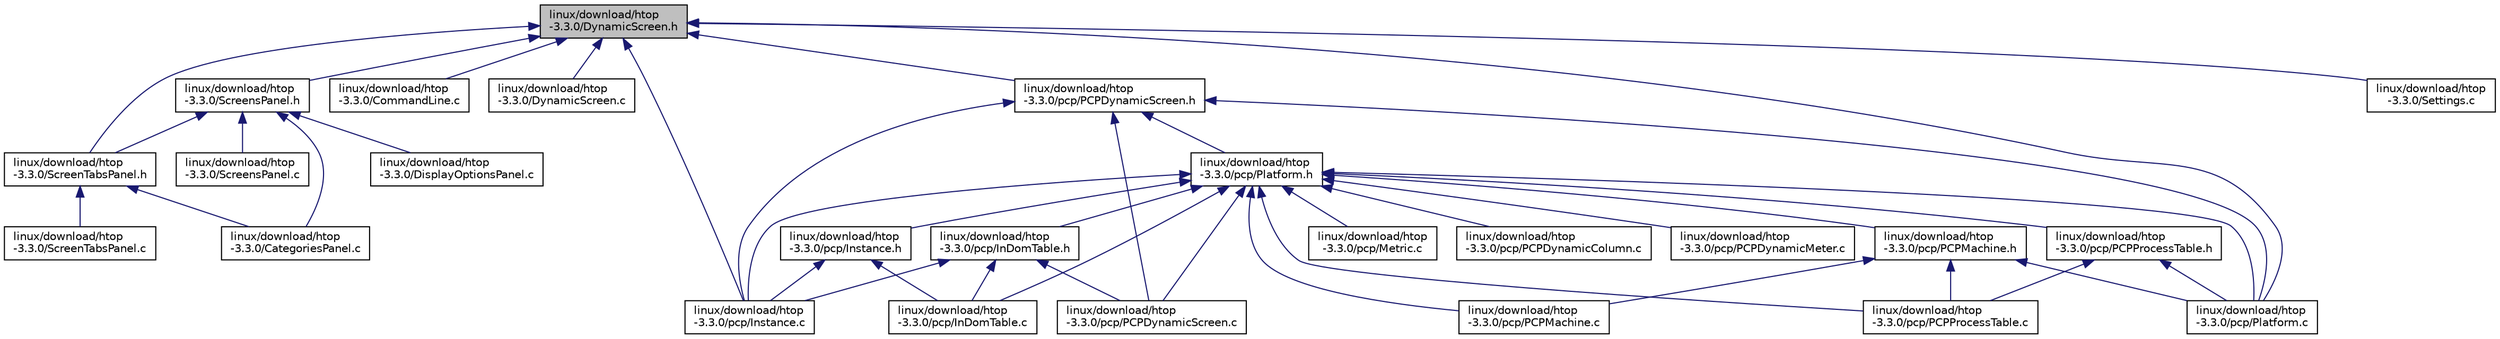 digraph "linux/download/htop-3.3.0/DynamicScreen.h"
{
  edge [fontname="Helvetica",fontsize="10",labelfontname="Helvetica",labelfontsize="10"];
  node [fontname="Helvetica",fontsize="10",shape=record];
  Node30 [label="linux/download/htop\l-3.3.0/DynamicScreen.h",height=0.2,width=0.4,color="black", fillcolor="grey75", style="filled", fontcolor="black"];
  Node30 -> Node31 [dir="back",color="midnightblue",fontsize="10",style="solid"];
  Node31 [label="linux/download/htop\l-3.3.0/ScreensPanel.h",height=0.2,width=0.4,color="black", fillcolor="white", style="filled",URL="$ScreensPanel_8h.html"];
  Node31 -> Node32 [dir="back",color="midnightblue",fontsize="10",style="solid"];
  Node32 [label="linux/download/htop\l-3.3.0/CategoriesPanel.c",height=0.2,width=0.4,color="black", fillcolor="white", style="filled",URL="$CategoriesPanel_8c.html"];
  Node31 -> Node33 [dir="back",color="midnightblue",fontsize="10",style="solid"];
  Node33 [label="linux/download/htop\l-3.3.0/ScreenTabsPanel.h",height=0.2,width=0.4,color="black", fillcolor="white", style="filled",URL="$ScreenTabsPanel_8h.html"];
  Node33 -> Node32 [dir="back",color="midnightblue",fontsize="10",style="solid"];
  Node33 -> Node34 [dir="back",color="midnightblue",fontsize="10",style="solid"];
  Node34 [label="linux/download/htop\l-3.3.0/ScreenTabsPanel.c",height=0.2,width=0.4,color="black", fillcolor="white", style="filled",URL="$ScreenTabsPanel_8c.html"];
  Node31 -> Node35 [dir="back",color="midnightblue",fontsize="10",style="solid"];
  Node35 [label="linux/download/htop\l-3.3.0/DisplayOptionsPanel.c",height=0.2,width=0.4,color="black", fillcolor="white", style="filled",URL="$DisplayOptionsPanel_8c.html"];
  Node31 -> Node36 [dir="back",color="midnightblue",fontsize="10",style="solid"];
  Node36 [label="linux/download/htop\l-3.3.0/ScreensPanel.c",height=0.2,width=0.4,color="black", fillcolor="white", style="filled",URL="$ScreensPanel_8c.html"];
  Node30 -> Node33 [dir="back",color="midnightblue",fontsize="10",style="solid"];
  Node30 -> Node37 [dir="back",color="midnightblue",fontsize="10",style="solid"];
  Node37 [label="linux/download/htop\l-3.3.0/CommandLine.c",height=0.2,width=0.4,color="black", fillcolor="white", style="filled",URL="$CommandLine_8c.html"];
  Node30 -> Node38 [dir="back",color="midnightblue",fontsize="10",style="solid"];
  Node38 [label="linux/download/htop\l-3.3.0/DynamicScreen.c",height=0.2,width=0.4,color="black", fillcolor="white", style="filled",URL="$DynamicScreen_8c.html"];
  Node30 -> Node39 [dir="back",color="midnightblue",fontsize="10",style="solid"];
  Node39 [label="linux/download/htop\l-3.3.0/pcp/Instance.c",height=0.2,width=0.4,color="black", fillcolor="white", style="filled",URL="$Instance_8c.html"];
  Node30 -> Node40 [dir="back",color="midnightblue",fontsize="10",style="solid"];
  Node40 [label="linux/download/htop\l-3.3.0/pcp/PCPDynamicScreen.h",height=0.2,width=0.4,color="black", fillcolor="white", style="filled",URL="$PCPDynamicScreen_8h.html"];
  Node40 -> Node41 [dir="back",color="midnightblue",fontsize="10",style="solid"];
  Node41 [label="linux/download/htop\l-3.3.0/pcp/Platform.h",height=0.2,width=0.4,color="black", fillcolor="white", style="filled",URL="$pcp_2Platform_8h.html"];
  Node41 -> Node42 [dir="back",color="midnightblue",fontsize="10",style="solid"];
  Node42 [label="linux/download/htop\l-3.3.0/pcp/InDomTable.c",height=0.2,width=0.4,color="black", fillcolor="white", style="filled",URL="$InDomTable_8c.html"];
  Node41 -> Node43 [dir="back",color="midnightblue",fontsize="10",style="solid"];
  Node43 [label="linux/download/htop\l-3.3.0/pcp/InDomTable.h",height=0.2,width=0.4,color="black", fillcolor="white", style="filled",URL="$InDomTable_8h.html"];
  Node43 -> Node42 [dir="back",color="midnightblue",fontsize="10",style="solid"];
  Node43 -> Node39 [dir="back",color="midnightblue",fontsize="10",style="solid"];
  Node43 -> Node44 [dir="back",color="midnightblue",fontsize="10",style="solid"];
  Node44 [label="linux/download/htop\l-3.3.0/pcp/PCPDynamicScreen.c",height=0.2,width=0.4,color="black", fillcolor="white", style="filled",URL="$PCPDynamicScreen_8c.html"];
  Node41 -> Node39 [dir="back",color="midnightblue",fontsize="10",style="solid"];
  Node41 -> Node45 [dir="back",color="midnightblue",fontsize="10",style="solid"];
  Node45 [label="linux/download/htop\l-3.3.0/pcp/Instance.h",height=0.2,width=0.4,color="black", fillcolor="white", style="filled",URL="$Instance_8h.html"];
  Node45 -> Node42 [dir="back",color="midnightblue",fontsize="10",style="solid"];
  Node45 -> Node39 [dir="back",color="midnightblue",fontsize="10",style="solid"];
  Node41 -> Node46 [dir="back",color="midnightblue",fontsize="10",style="solid"];
  Node46 [label="linux/download/htop\l-3.3.0/pcp/Metric.c",height=0.2,width=0.4,color="black", fillcolor="white", style="filled",URL="$Metric_8c.html"];
  Node41 -> Node47 [dir="back",color="midnightblue",fontsize="10",style="solid"];
  Node47 [label="linux/download/htop\l-3.3.0/pcp/PCPDynamicColumn.c",height=0.2,width=0.4,color="black", fillcolor="white", style="filled",URL="$PCPDynamicColumn_8c.html"];
  Node41 -> Node48 [dir="back",color="midnightblue",fontsize="10",style="solid"];
  Node48 [label="linux/download/htop\l-3.3.0/pcp/PCPDynamicMeter.c",height=0.2,width=0.4,color="black", fillcolor="white", style="filled",URL="$PCPDynamicMeter_8c.html"];
  Node41 -> Node44 [dir="back",color="midnightblue",fontsize="10",style="solid"];
  Node41 -> Node49 [dir="back",color="midnightblue",fontsize="10",style="solid"];
  Node49 [label="linux/download/htop\l-3.3.0/pcp/PCPMachine.c",height=0.2,width=0.4,color="black", fillcolor="white", style="filled",URL="$PCPMachine_8c.html"];
  Node41 -> Node50 [dir="back",color="midnightblue",fontsize="10",style="solid"];
  Node50 [label="linux/download/htop\l-3.3.0/pcp/PCPMachine.h",height=0.2,width=0.4,color="black", fillcolor="white", style="filled",URL="$PCPMachine_8h.html"];
  Node50 -> Node49 [dir="back",color="midnightblue",fontsize="10",style="solid"];
  Node50 -> Node51 [dir="back",color="midnightblue",fontsize="10",style="solid"];
  Node51 [label="linux/download/htop\l-3.3.0/pcp/PCPProcessTable.c",height=0.2,width=0.4,color="black", fillcolor="white", style="filled",URL="$PCPProcessTable_8c.html"];
  Node50 -> Node52 [dir="back",color="midnightblue",fontsize="10",style="solid"];
  Node52 [label="linux/download/htop\l-3.3.0/pcp/Platform.c",height=0.2,width=0.4,color="black", fillcolor="white", style="filled",URL="$pcp_2Platform_8c.html"];
  Node41 -> Node51 [dir="back",color="midnightblue",fontsize="10",style="solid"];
  Node41 -> Node53 [dir="back",color="midnightblue",fontsize="10",style="solid"];
  Node53 [label="linux/download/htop\l-3.3.0/pcp/PCPProcessTable.h",height=0.2,width=0.4,color="black", fillcolor="white", style="filled",URL="$PCPProcessTable_8h.html"];
  Node53 -> Node51 [dir="back",color="midnightblue",fontsize="10",style="solid"];
  Node53 -> Node52 [dir="back",color="midnightblue",fontsize="10",style="solid"];
  Node41 -> Node52 [dir="back",color="midnightblue",fontsize="10",style="solid"];
  Node40 -> Node39 [dir="back",color="midnightblue",fontsize="10",style="solid"];
  Node40 -> Node44 [dir="back",color="midnightblue",fontsize="10",style="solid"];
  Node40 -> Node52 [dir="back",color="midnightblue",fontsize="10",style="solid"];
  Node30 -> Node52 [dir="back",color="midnightblue",fontsize="10",style="solid"];
  Node30 -> Node54 [dir="back",color="midnightblue",fontsize="10",style="solid"];
  Node54 [label="linux/download/htop\l-3.3.0/Settings.c",height=0.2,width=0.4,color="black", fillcolor="white", style="filled",URL="$Settings_8c.html"];
}
